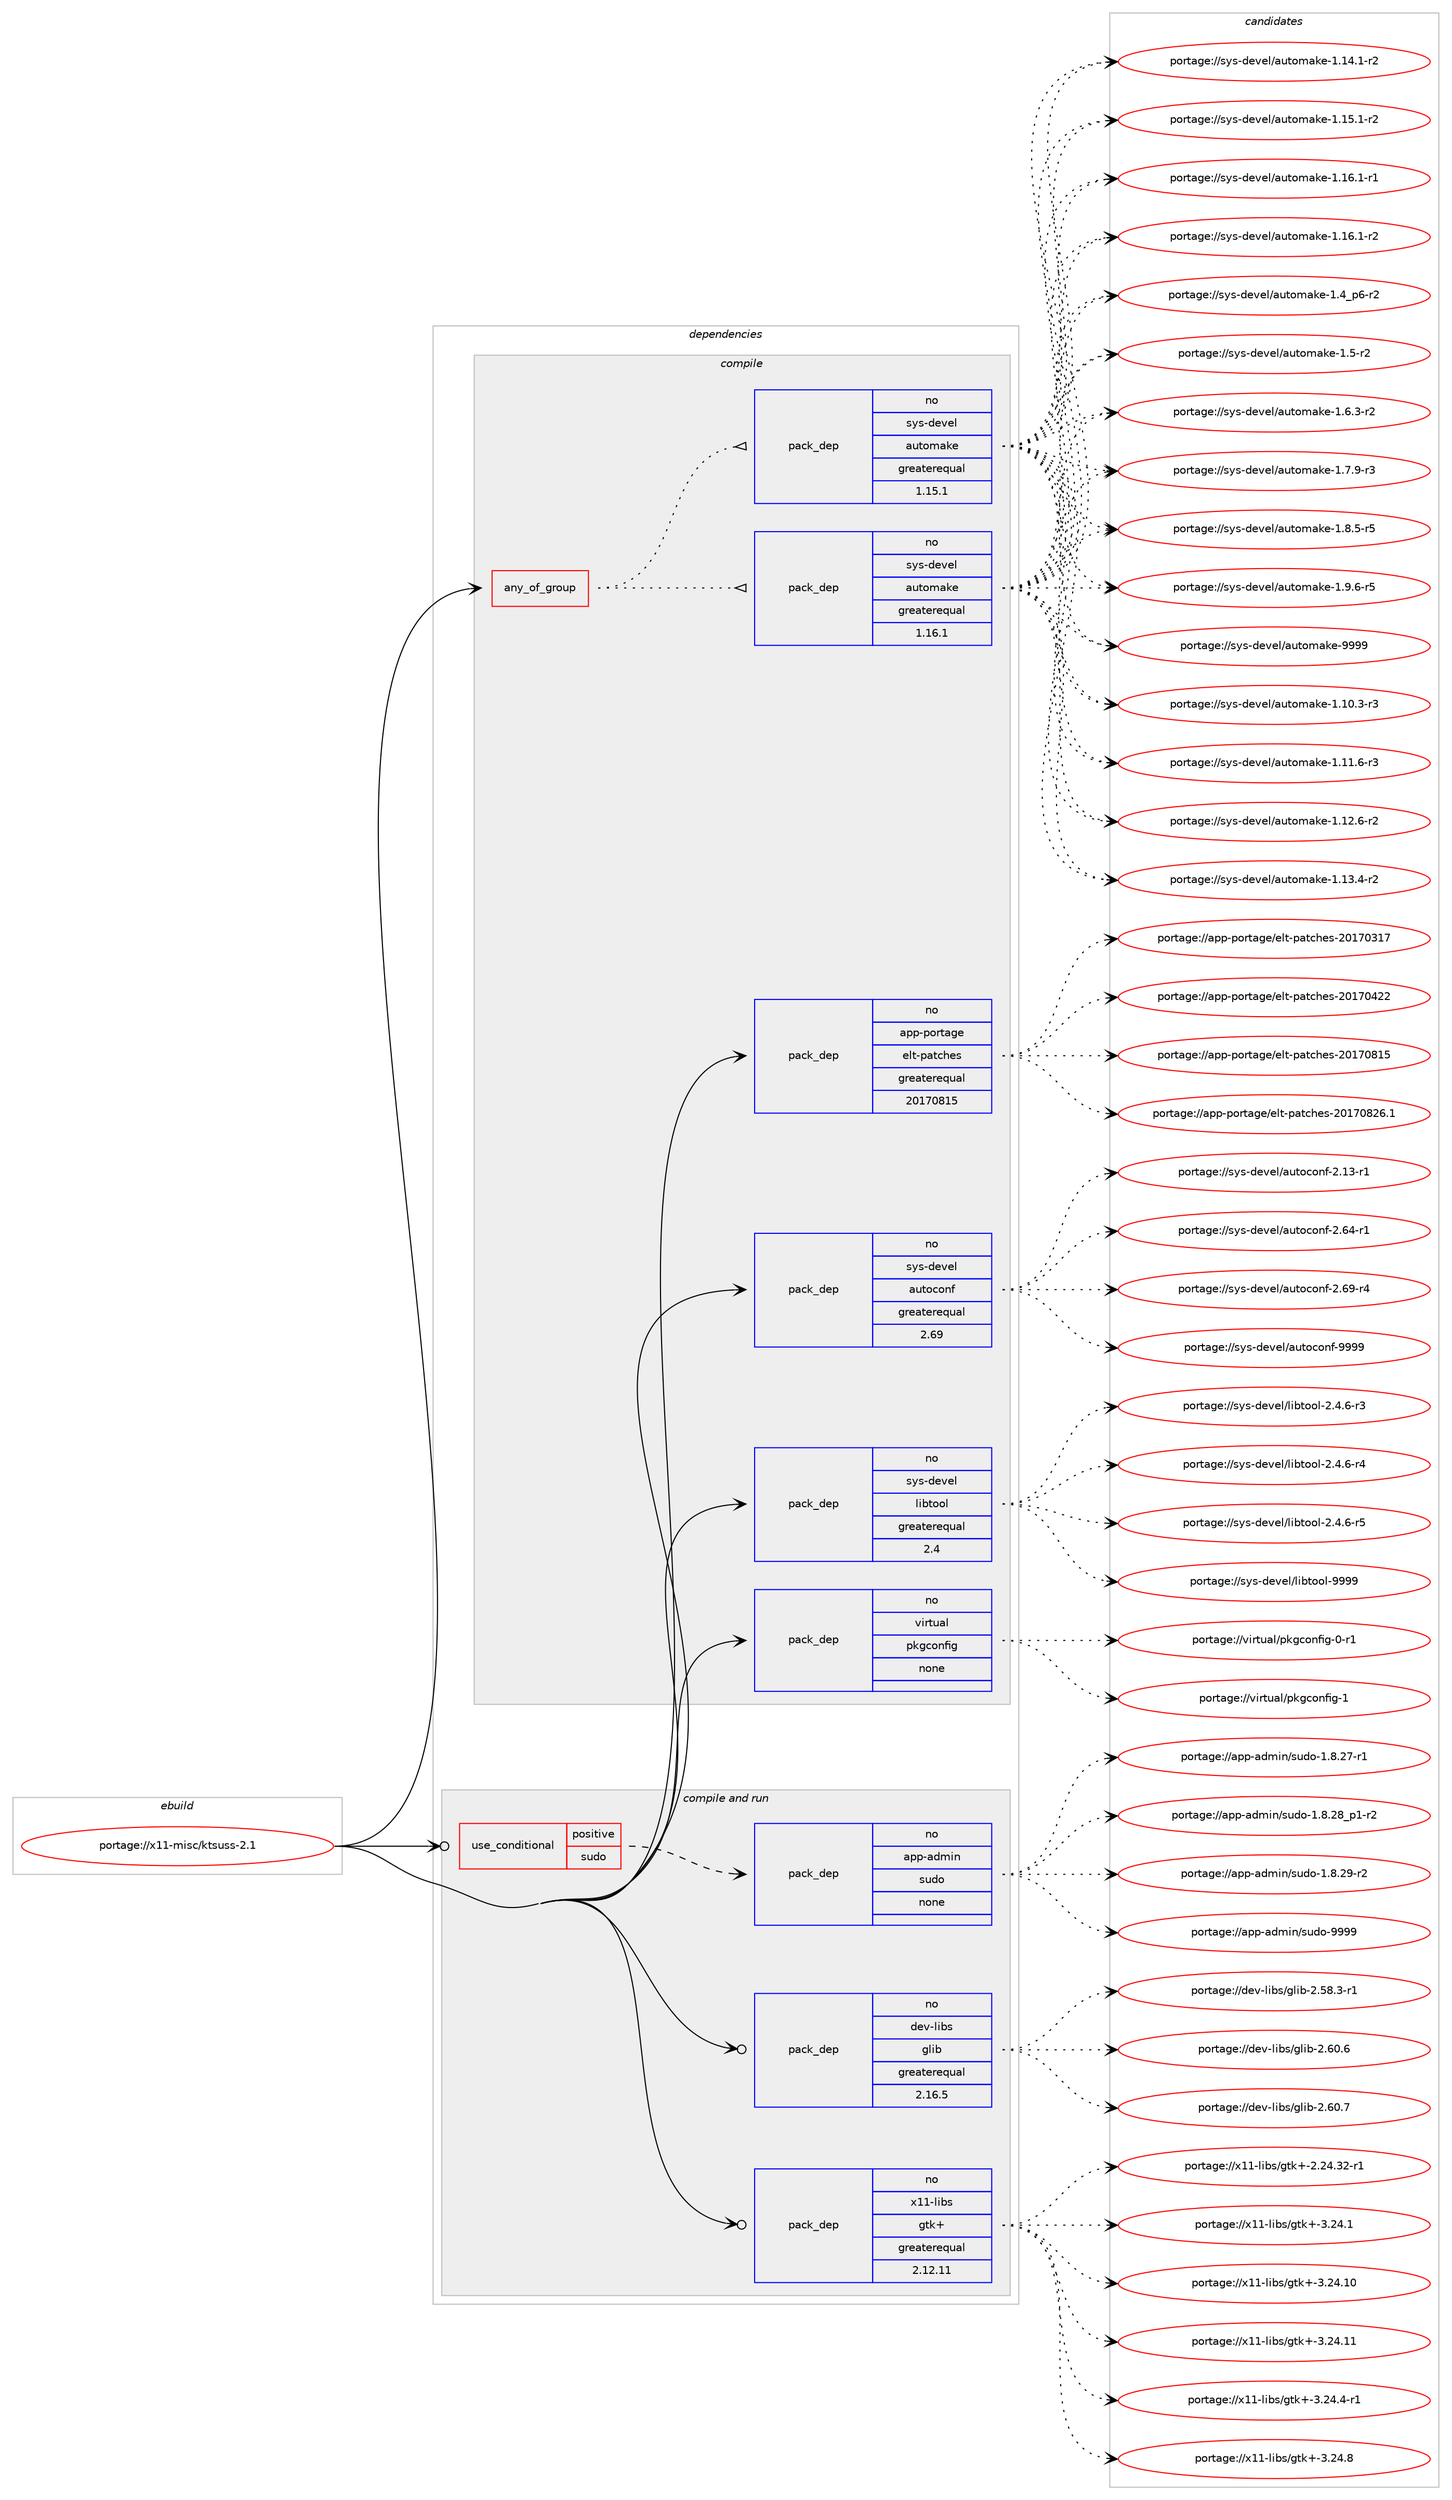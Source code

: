 digraph prolog {

# *************
# Graph options
# *************

newrank=true;
concentrate=true;
compound=true;
graph [rankdir=LR,fontname=Helvetica,fontsize=10,ranksep=1.5];#, ranksep=2.5, nodesep=0.2];
edge  [arrowhead=vee];
node  [fontname=Helvetica,fontsize=10];

# **********
# The ebuild
# **********

subgraph cluster_leftcol {
color=gray;
rank=same;
label=<<i>ebuild</i>>;
id [label="portage://x11-misc/ktsuss-2.1", color=red, width=4, href="../x11-misc/ktsuss-2.1.svg"];
}

# ****************
# The dependencies
# ****************

subgraph cluster_midcol {
color=gray;
label=<<i>dependencies</i>>;
subgraph cluster_compile {
fillcolor="#eeeeee";
style=filled;
label=<<i>compile</i>>;
subgraph any7864 {
dependency452755 [label=<<TABLE BORDER="0" CELLBORDER="1" CELLSPACING="0" CELLPADDING="4"><TR><TD CELLPADDING="10">any_of_group</TD></TR></TABLE>>, shape=none, color=red];subgraph pack336236 {
dependency452756 [label=<<TABLE BORDER="0" CELLBORDER="1" CELLSPACING="0" CELLPADDING="4" WIDTH="220"><TR><TD ROWSPAN="6" CELLPADDING="30">pack_dep</TD></TR><TR><TD WIDTH="110">no</TD></TR><TR><TD>sys-devel</TD></TR><TR><TD>automake</TD></TR><TR><TD>greaterequal</TD></TR><TR><TD>1.16.1</TD></TR></TABLE>>, shape=none, color=blue];
}
dependency452755:e -> dependency452756:w [weight=20,style="dotted",arrowhead="oinv"];
subgraph pack336237 {
dependency452757 [label=<<TABLE BORDER="0" CELLBORDER="1" CELLSPACING="0" CELLPADDING="4" WIDTH="220"><TR><TD ROWSPAN="6" CELLPADDING="30">pack_dep</TD></TR><TR><TD WIDTH="110">no</TD></TR><TR><TD>sys-devel</TD></TR><TR><TD>automake</TD></TR><TR><TD>greaterequal</TD></TR><TR><TD>1.15.1</TD></TR></TABLE>>, shape=none, color=blue];
}
dependency452755:e -> dependency452757:w [weight=20,style="dotted",arrowhead="oinv"];
}
id:e -> dependency452755:w [weight=20,style="solid",arrowhead="vee"];
subgraph pack336238 {
dependency452758 [label=<<TABLE BORDER="0" CELLBORDER="1" CELLSPACING="0" CELLPADDING="4" WIDTH="220"><TR><TD ROWSPAN="6" CELLPADDING="30">pack_dep</TD></TR><TR><TD WIDTH="110">no</TD></TR><TR><TD>app-portage</TD></TR><TR><TD>elt-patches</TD></TR><TR><TD>greaterequal</TD></TR><TR><TD>20170815</TD></TR></TABLE>>, shape=none, color=blue];
}
id:e -> dependency452758:w [weight=20,style="solid",arrowhead="vee"];
subgraph pack336239 {
dependency452759 [label=<<TABLE BORDER="0" CELLBORDER="1" CELLSPACING="0" CELLPADDING="4" WIDTH="220"><TR><TD ROWSPAN="6" CELLPADDING="30">pack_dep</TD></TR><TR><TD WIDTH="110">no</TD></TR><TR><TD>sys-devel</TD></TR><TR><TD>autoconf</TD></TR><TR><TD>greaterequal</TD></TR><TR><TD>2.69</TD></TR></TABLE>>, shape=none, color=blue];
}
id:e -> dependency452759:w [weight=20,style="solid",arrowhead="vee"];
subgraph pack336240 {
dependency452760 [label=<<TABLE BORDER="0" CELLBORDER="1" CELLSPACING="0" CELLPADDING="4" WIDTH="220"><TR><TD ROWSPAN="6" CELLPADDING="30">pack_dep</TD></TR><TR><TD WIDTH="110">no</TD></TR><TR><TD>sys-devel</TD></TR><TR><TD>libtool</TD></TR><TR><TD>greaterequal</TD></TR><TR><TD>2.4</TD></TR></TABLE>>, shape=none, color=blue];
}
id:e -> dependency452760:w [weight=20,style="solid",arrowhead="vee"];
subgraph pack336241 {
dependency452761 [label=<<TABLE BORDER="0" CELLBORDER="1" CELLSPACING="0" CELLPADDING="4" WIDTH="220"><TR><TD ROWSPAN="6" CELLPADDING="30">pack_dep</TD></TR><TR><TD WIDTH="110">no</TD></TR><TR><TD>virtual</TD></TR><TR><TD>pkgconfig</TD></TR><TR><TD>none</TD></TR><TR><TD></TD></TR></TABLE>>, shape=none, color=blue];
}
id:e -> dependency452761:w [weight=20,style="solid",arrowhead="vee"];
}
subgraph cluster_compileandrun {
fillcolor="#eeeeee";
style=filled;
label=<<i>compile and run</i>>;
subgraph cond108366 {
dependency452762 [label=<<TABLE BORDER="0" CELLBORDER="1" CELLSPACING="0" CELLPADDING="4"><TR><TD ROWSPAN="3" CELLPADDING="10">use_conditional</TD></TR><TR><TD>positive</TD></TR><TR><TD>sudo</TD></TR></TABLE>>, shape=none, color=red];
subgraph pack336242 {
dependency452763 [label=<<TABLE BORDER="0" CELLBORDER="1" CELLSPACING="0" CELLPADDING="4" WIDTH="220"><TR><TD ROWSPAN="6" CELLPADDING="30">pack_dep</TD></TR><TR><TD WIDTH="110">no</TD></TR><TR><TD>app-admin</TD></TR><TR><TD>sudo</TD></TR><TR><TD>none</TD></TR><TR><TD></TD></TR></TABLE>>, shape=none, color=blue];
}
dependency452762:e -> dependency452763:w [weight=20,style="dashed",arrowhead="vee"];
}
id:e -> dependency452762:w [weight=20,style="solid",arrowhead="odotvee"];
subgraph pack336243 {
dependency452764 [label=<<TABLE BORDER="0" CELLBORDER="1" CELLSPACING="0" CELLPADDING="4" WIDTH="220"><TR><TD ROWSPAN="6" CELLPADDING="30">pack_dep</TD></TR><TR><TD WIDTH="110">no</TD></TR><TR><TD>dev-libs</TD></TR><TR><TD>glib</TD></TR><TR><TD>greaterequal</TD></TR><TR><TD>2.16.5</TD></TR></TABLE>>, shape=none, color=blue];
}
id:e -> dependency452764:w [weight=20,style="solid",arrowhead="odotvee"];
subgraph pack336244 {
dependency452765 [label=<<TABLE BORDER="0" CELLBORDER="1" CELLSPACING="0" CELLPADDING="4" WIDTH="220"><TR><TD ROWSPAN="6" CELLPADDING="30">pack_dep</TD></TR><TR><TD WIDTH="110">no</TD></TR><TR><TD>x11-libs</TD></TR><TR><TD>gtk+</TD></TR><TR><TD>greaterequal</TD></TR><TR><TD>2.12.11</TD></TR></TABLE>>, shape=none, color=blue];
}
id:e -> dependency452765:w [weight=20,style="solid",arrowhead="odotvee"];
}
subgraph cluster_run {
fillcolor="#eeeeee";
style=filled;
label=<<i>run</i>>;
}
}

# **************
# The candidates
# **************

subgraph cluster_choices {
rank=same;
color=gray;
label=<<i>candidates</i>>;

subgraph choice336236 {
color=black;
nodesep=1;
choiceportage11512111545100101118101108479711711611110997107101454946494846514511451 [label="portage://sys-devel/automake-1.10.3-r3", color=red, width=4,href="../sys-devel/automake-1.10.3-r3.svg"];
choiceportage11512111545100101118101108479711711611110997107101454946494946544511451 [label="portage://sys-devel/automake-1.11.6-r3", color=red, width=4,href="../sys-devel/automake-1.11.6-r3.svg"];
choiceportage11512111545100101118101108479711711611110997107101454946495046544511450 [label="portage://sys-devel/automake-1.12.6-r2", color=red, width=4,href="../sys-devel/automake-1.12.6-r2.svg"];
choiceportage11512111545100101118101108479711711611110997107101454946495146524511450 [label="portage://sys-devel/automake-1.13.4-r2", color=red, width=4,href="../sys-devel/automake-1.13.4-r2.svg"];
choiceportage11512111545100101118101108479711711611110997107101454946495246494511450 [label="portage://sys-devel/automake-1.14.1-r2", color=red, width=4,href="../sys-devel/automake-1.14.1-r2.svg"];
choiceportage11512111545100101118101108479711711611110997107101454946495346494511450 [label="portage://sys-devel/automake-1.15.1-r2", color=red, width=4,href="../sys-devel/automake-1.15.1-r2.svg"];
choiceportage11512111545100101118101108479711711611110997107101454946495446494511449 [label="portage://sys-devel/automake-1.16.1-r1", color=red, width=4,href="../sys-devel/automake-1.16.1-r1.svg"];
choiceportage11512111545100101118101108479711711611110997107101454946495446494511450 [label="portage://sys-devel/automake-1.16.1-r2", color=red, width=4,href="../sys-devel/automake-1.16.1-r2.svg"];
choiceportage115121115451001011181011084797117116111109971071014549465295112544511450 [label="portage://sys-devel/automake-1.4_p6-r2", color=red, width=4,href="../sys-devel/automake-1.4_p6-r2.svg"];
choiceportage11512111545100101118101108479711711611110997107101454946534511450 [label="portage://sys-devel/automake-1.5-r2", color=red, width=4,href="../sys-devel/automake-1.5-r2.svg"];
choiceportage115121115451001011181011084797117116111109971071014549465446514511450 [label="portage://sys-devel/automake-1.6.3-r2", color=red, width=4,href="../sys-devel/automake-1.6.3-r2.svg"];
choiceportage115121115451001011181011084797117116111109971071014549465546574511451 [label="portage://sys-devel/automake-1.7.9-r3", color=red, width=4,href="../sys-devel/automake-1.7.9-r3.svg"];
choiceportage115121115451001011181011084797117116111109971071014549465646534511453 [label="portage://sys-devel/automake-1.8.5-r5", color=red, width=4,href="../sys-devel/automake-1.8.5-r5.svg"];
choiceportage115121115451001011181011084797117116111109971071014549465746544511453 [label="portage://sys-devel/automake-1.9.6-r5", color=red, width=4,href="../sys-devel/automake-1.9.6-r5.svg"];
choiceportage115121115451001011181011084797117116111109971071014557575757 [label="portage://sys-devel/automake-9999", color=red, width=4,href="../sys-devel/automake-9999.svg"];
dependency452756:e -> choiceportage11512111545100101118101108479711711611110997107101454946494846514511451:w [style=dotted,weight="100"];
dependency452756:e -> choiceportage11512111545100101118101108479711711611110997107101454946494946544511451:w [style=dotted,weight="100"];
dependency452756:e -> choiceportage11512111545100101118101108479711711611110997107101454946495046544511450:w [style=dotted,weight="100"];
dependency452756:e -> choiceportage11512111545100101118101108479711711611110997107101454946495146524511450:w [style=dotted,weight="100"];
dependency452756:e -> choiceportage11512111545100101118101108479711711611110997107101454946495246494511450:w [style=dotted,weight="100"];
dependency452756:e -> choiceportage11512111545100101118101108479711711611110997107101454946495346494511450:w [style=dotted,weight="100"];
dependency452756:e -> choiceportage11512111545100101118101108479711711611110997107101454946495446494511449:w [style=dotted,weight="100"];
dependency452756:e -> choiceportage11512111545100101118101108479711711611110997107101454946495446494511450:w [style=dotted,weight="100"];
dependency452756:e -> choiceportage115121115451001011181011084797117116111109971071014549465295112544511450:w [style=dotted,weight="100"];
dependency452756:e -> choiceportage11512111545100101118101108479711711611110997107101454946534511450:w [style=dotted,weight="100"];
dependency452756:e -> choiceportage115121115451001011181011084797117116111109971071014549465446514511450:w [style=dotted,weight="100"];
dependency452756:e -> choiceportage115121115451001011181011084797117116111109971071014549465546574511451:w [style=dotted,weight="100"];
dependency452756:e -> choiceportage115121115451001011181011084797117116111109971071014549465646534511453:w [style=dotted,weight="100"];
dependency452756:e -> choiceportage115121115451001011181011084797117116111109971071014549465746544511453:w [style=dotted,weight="100"];
dependency452756:e -> choiceportage115121115451001011181011084797117116111109971071014557575757:w [style=dotted,weight="100"];
}
subgraph choice336237 {
color=black;
nodesep=1;
choiceportage11512111545100101118101108479711711611110997107101454946494846514511451 [label="portage://sys-devel/automake-1.10.3-r3", color=red, width=4,href="../sys-devel/automake-1.10.3-r3.svg"];
choiceportage11512111545100101118101108479711711611110997107101454946494946544511451 [label="portage://sys-devel/automake-1.11.6-r3", color=red, width=4,href="../sys-devel/automake-1.11.6-r3.svg"];
choiceportage11512111545100101118101108479711711611110997107101454946495046544511450 [label="portage://sys-devel/automake-1.12.6-r2", color=red, width=4,href="../sys-devel/automake-1.12.6-r2.svg"];
choiceportage11512111545100101118101108479711711611110997107101454946495146524511450 [label="portage://sys-devel/automake-1.13.4-r2", color=red, width=4,href="../sys-devel/automake-1.13.4-r2.svg"];
choiceportage11512111545100101118101108479711711611110997107101454946495246494511450 [label="portage://sys-devel/automake-1.14.1-r2", color=red, width=4,href="../sys-devel/automake-1.14.1-r2.svg"];
choiceportage11512111545100101118101108479711711611110997107101454946495346494511450 [label="portage://sys-devel/automake-1.15.1-r2", color=red, width=4,href="../sys-devel/automake-1.15.1-r2.svg"];
choiceportage11512111545100101118101108479711711611110997107101454946495446494511449 [label="portage://sys-devel/automake-1.16.1-r1", color=red, width=4,href="../sys-devel/automake-1.16.1-r1.svg"];
choiceportage11512111545100101118101108479711711611110997107101454946495446494511450 [label="portage://sys-devel/automake-1.16.1-r2", color=red, width=4,href="../sys-devel/automake-1.16.1-r2.svg"];
choiceportage115121115451001011181011084797117116111109971071014549465295112544511450 [label="portage://sys-devel/automake-1.4_p6-r2", color=red, width=4,href="../sys-devel/automake-1.4_p6-r2.svg"];
choiceportage11512111545100101118101108479711711611110997107101454946534511450 [label="portage://sys-devel/automake-1.5-r2", color=red, width=4,href="../sys-devel/automake-1.5-r2.svg"];
choiceportage115121115451001011181011084797117116111109971071014549465446514511450 [label="portage://sys-devel/automake-1.6.3-r2", color=red, width=4,href="../sys-devel/automake-1.6.3-r2.svg"];
choiceportage115121115451001011181011084797117116111109971071014549465546574511451 [label="portage://sys-devel/automake-1.7.9-r3", color=red, width=4,href="../sys-devel/automake-1.7.9-r3.svg"];
choiceportage115121115451001011181011084797117116111109971071014549465646534511453 [label="portage://sys-devel/automake-1.8.5-r5", color=red, width=4,href="../sys-devel/automake-1.8.5-r5.svg"];
choiceportage115121115451001011181011084797117116111109971071014549465746544511453 [label="portage://sys-devel/automake-1.9.6-r5", color=red, width=4,href="../sys-devel/automake-1.9.6-r5.svg"];
choiceportage115121115451001011181011084797117116111109971071014557575757 [label="portage://sys-devel/automake-9999", color=red, width=4,href="../sys-devel/automake-9999.svg"];
dependency452757:e -> choiceportage11512111545100101118101108479711711611110997107101454946494846514511451:w [style=dotted,weight="100"];
dependency452757:e -> choiceportage11512111545100101118101108479711711611110997107101454946494946544511451:w [style=dotted,weight="100"];
dependency452757:e -> choiceportage11512111545100101118101108479711711611110997107101454946495046544511450:w [style=dotted,weight="100"];
dependency452757:e -> choiceportage11512111545100101118101108479711711611110997107101454946495146524511450:w [style=dotted,weight="100"];
dependency452757:e -> choiceportage11512111545100101118101108479711711611110997107101454946495246494511450:w [style=dotted,weight="100"];
dependency452757:e -> choiceportage11512111545100101118101108479711711611110997107101454946495346494511450:w [style=dotted,weight="100"];
dependency452757:e -> choiceportage11512111545100101118101108479711711611110997107101454946495446494511449:w [style=dotted,weight="100"];
dependency452757:e -> choiceportage11512111545100101118101108479711711611110997107101454946495446494511450:w [style=dotted,weight="100"];
dependency452757:e -> choiceportage115121115451001011181011084797117116111109971071014549465295112544511450:w [style=dotted,weight="100"];
dependency452757:e -> choiceportage11512111545100101118101108479711711611110997107101454946534511450:w [style=dotted,weight="100"];
dependency452757:e -> choiceportage115121115451001011181011084797117116111109971071014549465446514511450:w [style=dotted,weight="100"];
dependency452757:e -> choiceportage115121115451001011181011084797117116111109971071014549465546574511451:w [style=dotted,weight="100"];
dependency452757:e -> choiceportage115121115451001011181011084797117116111109971071014549465646534511453:w [style=dotted,weight="100"];
dependency452757:e -> choiceportage115121115451001011181011084797117116111109971071014549465746544511453:w [style=dotted,weight="100"];
dependency452757:e -> choiceportage115121115451001011181011084797117116111109971071014557575757:w [style=dotted,weight="100"];
}
subgraph choice336238 {
color=black;
nodesep=1;
choiceportage97112112451121111141169710310147101108116451129711699104101115455048495548514955 [label="portage://app-portage/elt-patches-20170317", color=red, width=4,href="../app-portage/elt-patches-20170317.svg"];
choiceportage97112112451121111141169710310147101108116451129711699104101115455048495548525050 [label="portage://app-portage/elt-patches-20170422", color=red, width=4,href="../app-portage/elt-patches-20170422.svg"];
choiceportage97112112451121111141169710310147101108116451129711699104101115455048495548564953 [label="portage://app-portage/elt-patches-20170815", color=red, width=4,href="../app-portage/elt-patches-20170815.svg"];
choiceportage971121124511211111411697103101471011081164511297116991041011154550484955485650544649 [label="portage://app-portage/elt-patches-20170826.1", color=red, width=4,href="../app-portage/elt-patches-20170826.1.svg"];
dependency452758:e -> choiceportage97112112451121111141169710310147101108116451129711699104101115455048495548514955:w [style=dotted,weight="100"];
dependency452758:e -> choiceportage97112112451121111141169710310147101108116451129711699104101115455048495548525050:w [style=dotted,weight="100"];
dependency452758:e -> choiceportage97112112451121111141169710310147101108116451129711699104101115455048495548564953:w [style=dotted,weight="100"];
dependency452758:e -> choiceportage971121124511211111411697103101471011081164511297116991041011154550484955485650544649:w [style=dotted,weight="100"];
}
subgraph choice336239 {
color=black;
nodesep=1;
choiceportage1151211154510010111810110847971171161119911111010245504649514511449 [label="portage://sys-devel/autoconf-2.13-r1", color=red, width=4,href="../sys-devel/autoconf-2.13-r1.svg"];
choiceportage1151211154510010111810110847971171161119911111010245504654524511449 [label="portage://sys-devel/autoconf-2.64-r1", color=red, width=4,href="../sys-devel/autoconf-2.64-r1.svg"];
choiceportage1151211154510010111810110847971171161119911111010245504654574511452 [label="portage://sys-devel/autoconf-2.69-r4", color=red, width=4,href="../sys-devel/autoconf-2.69-r4.svg"];
choiceportage115121115451001011181011084797117116111991111101024557575757 [label="portage://sys-devel/autoconf-9999", color=red, width=4,href="../sys-devel/autoconf-9999.svg"];
dependency452759:e -> choiceportage1151211154510010111810110847971171161119911111010245504649514511449:w [style=dotted,weight="100"];
dependency452759:e -> choiceportage1151211154510010111810110847971171161119911111010245504654524511449:w [style=dotted,weight="100"];
dependency452759:e -> choiceportage1151211154510010111810110847971171161119911111010245504654574511452:w [style=dotted,weight="100"];
dependency452759:e -> choiceportage115121115451001011181011084797117116111991111101024557575757:w [style=dotted,weight="100"];
}
subgraph choice336240 {
color=black;
nodesep=1;
choiceportage1151211154510010111810110847108105981161111111084550465246544511451 [label="portage://sys-devel/libtool-2.4.6-r3", color=red, width=4,href="../sys-devel/libtool-2.4.6-r3.svg"];
choiceportage1151211154510010111810110847108105981161111111084550465246544511452 [label="portage://sys-devel/libtool-2.4.6-r4", color=red, width=4,href="../sys-devel/libtool-2.4.6-r4.svg"];
choiceportage1151211154510010111810110847108105981161111111084550465246544511453 [label="portage://sys-devel/libtool-2.4.6-r5", color=red, width=4,href="../sys-devel/libtool-2.4.6-r5.svg"];
choiceportage1151211154510010111810110847108105981161111111084557575757 [label="portage://sys-devel/libtool-9999", color=red, width=4,href="../sys-devel/libtool-9999.svg"];
dependency452760:e -> choiceportage1151211154510010111810110847108105981161111111084550465246544511451:w [style=dotted,weight="100"];
dependency452760:e -> choiceportage1151211154510010111810110847108105981161111111084550465246544511452:w [style=dotted,weight="100"];
dependency452760:e -> choiceportage1151211154510010111810110847108105981161111111084550465246544511453:w [style=dotted,weight="100"];
dependency452760:e -> choiceportage1151211154510010111810110847108105981161111111084557575757:w [style=dotted,weight="100"];
}
subgraph choice336241 {
color=black;
nodesep=1;
choiceportage11810511411611797108471121071039911111010210510345484511449 [label="portage://virtual/pkgconfig-0-r1", color=red, width=4,href="../virtual/pkgconfig-0-r1.svg"];
choiceportage1181051141161179710847112107103991111101021051034549 [label="portage://virtual/pkgconfig-1", color=red, width=4,href="../virtual/pkgconfig-1.svg"];
dependency452761:e -> choiceportage11810511411611797108471121071039911111010210510345484511449:w [style=dotted,weight="100"];
dependency452761:e -> choiceportage1181051141161179710847112107103991111101021051034549:w [style=dotted,weight="100"];
}
subgraph choice336242 {
color=black;
nodesep=1;
choiceportage97112112459710010910511047115117100111454946564650554511449 [label="portage://app-admin/sudo-1.8.27-r1", color=red, width=4,href="../app-admin/sudo-1.8.27-r1.svg"];
choiceportage971121124597100109105110471151171001114549465646505695112494511450 [label="portage://app-admin/sudo-1.8.28_p1-r2", color=red, width=4,href="../app-admin/sudo-1.8.28_p1-r2.svg"];
choiceportage97112112459710010910511047115117100111454946564650574511450 [label="portage://app-admin/sudo-1.8.29-r2", color=red, width=4,href="../app-admin/sudo-1.8.29-r2.svg"];
choiceportage971121124597100109105110471151171001114557575757 [label="portage://app-admin/sudo-9999", color=red, width=4,href="../app-admin/sudo-9999.svg"];
dependency452763:e -> choiceportage97112112459710010910511047115117100111454946564650554511449:w [style=dotted,weight="100"];
dependency452763:e -> choiceportage971121124597100109105110471151171001114549465646505695112494511450:w [style=dotted,weight="100"];
dependency452763:e -> choiceportage97112112459710010910511047115117100111454946564650574511450:w [style=dotted,weight="100"];
dependency452763:e -> choiceportage971121124597100109105110471151171001114557575757:w [style=dotted,weight="100"];
}
subgraph choice336243 {
color=black;
nodesep=1;
choiceportage10010111845108105981154710310810598455046535646514511449 [label="portage://dev-libs/glib-2.58.3-r1", color=red, width=4,href="../dev-libs/glib-2.58.3-r1.svg"];
choiceportage1001011184510810598115471031081059845504654484654 [label="portage://dev-libs/glib-2.60.6", color=red, width=4,href="../dev-libs/glib-2.60.6.svg"];
choiceportage1001011184510810598115471031081059845504654484655 [label="portage://dev-libs/glib-2.60.7", color=red, width=4,href="../dev-libs/glib-2.60.7.svg"];
dependency452764:e -> choiceportage10010111845108105981154710310810598455046535646514511449:w [style=dotted,weight="100"];
dependency452764:e -> choiceportage1001011184510810598115471031081059845504654484654:w [style=dotted,weight="100"];
dependency452764:e -> choiceportage1001011184510810598115471031081059845504654484655:w [style=dotted,weight="100"];
}
subgraph choice336244 {
color=black;
nodesep=1;
choiceportage12049494510810598115471031161074345504650524651504511449 [label="portage://x11-libs/gtk+-2.24.32-r1", color=red, width=4,href="../x11-libs/gtk+-2.24.32-r1.svg"];
choiceportage12049494510810598115471031161074345514650524649 [label="portage://x11-libs/gtk+-3.24.1", color=red, width=4,href="../x11-libs/gtk+-3.24.1.svg"];
choiceportage1204949451081059811547103116107434551465052464948 [label="portage://x11-libs/gtk+-3.24.10", color=red, width=4,href="../x11-libs/gtk+-3.24.10.svg"];
choiceportage1204949451081059811547103116107434551465052464949 [label="portage://x11-libs/gtk+-3.24.11", color=red, width=4,href="../x11-libs/gtk+-3.24.11.svg"];
choiceportage120494945108105981154710311610743455146505246524511449 [label="portage://x11-libs/gtk+-3.24.4-r1", color=red, width=4,href="../x11-libs/gtk+-3.24.4-r1.svg"];
choiceportage12049494510810598115471031161074345514650524656 [label="portage://x11-libs/gtk+-3.24.8", color=red, width=4,href="../x11-libs/gtk+-3.24.8.svg"];
dependency452765:e -> choiceportage12049494510810598115471031161074345504650524651504511449:w [style=dotted,weight="100"];
dependency452765:e -> choiceportage12049494510810598115471031161074345514650524649:w [style=dotted,weight="100"];
dependency452765:e -> choiceportage1204949451081059811547103116107434551465052464948:w [style=dotted,weight="100"];
dependency452765:e -> choiceportage1204949451081059811547103116107434551465052464949:w [style=dotted,weight="100"];
dependency452765:e -> choiceportage120494945108105981154710311610743455146505246524511449:w [style=dotted,weight="100"];
dependency452765:e -> choiceportage12049494510810598115471031161074345514650524656:w [style=dotted,weight="100"];
}
}

}
